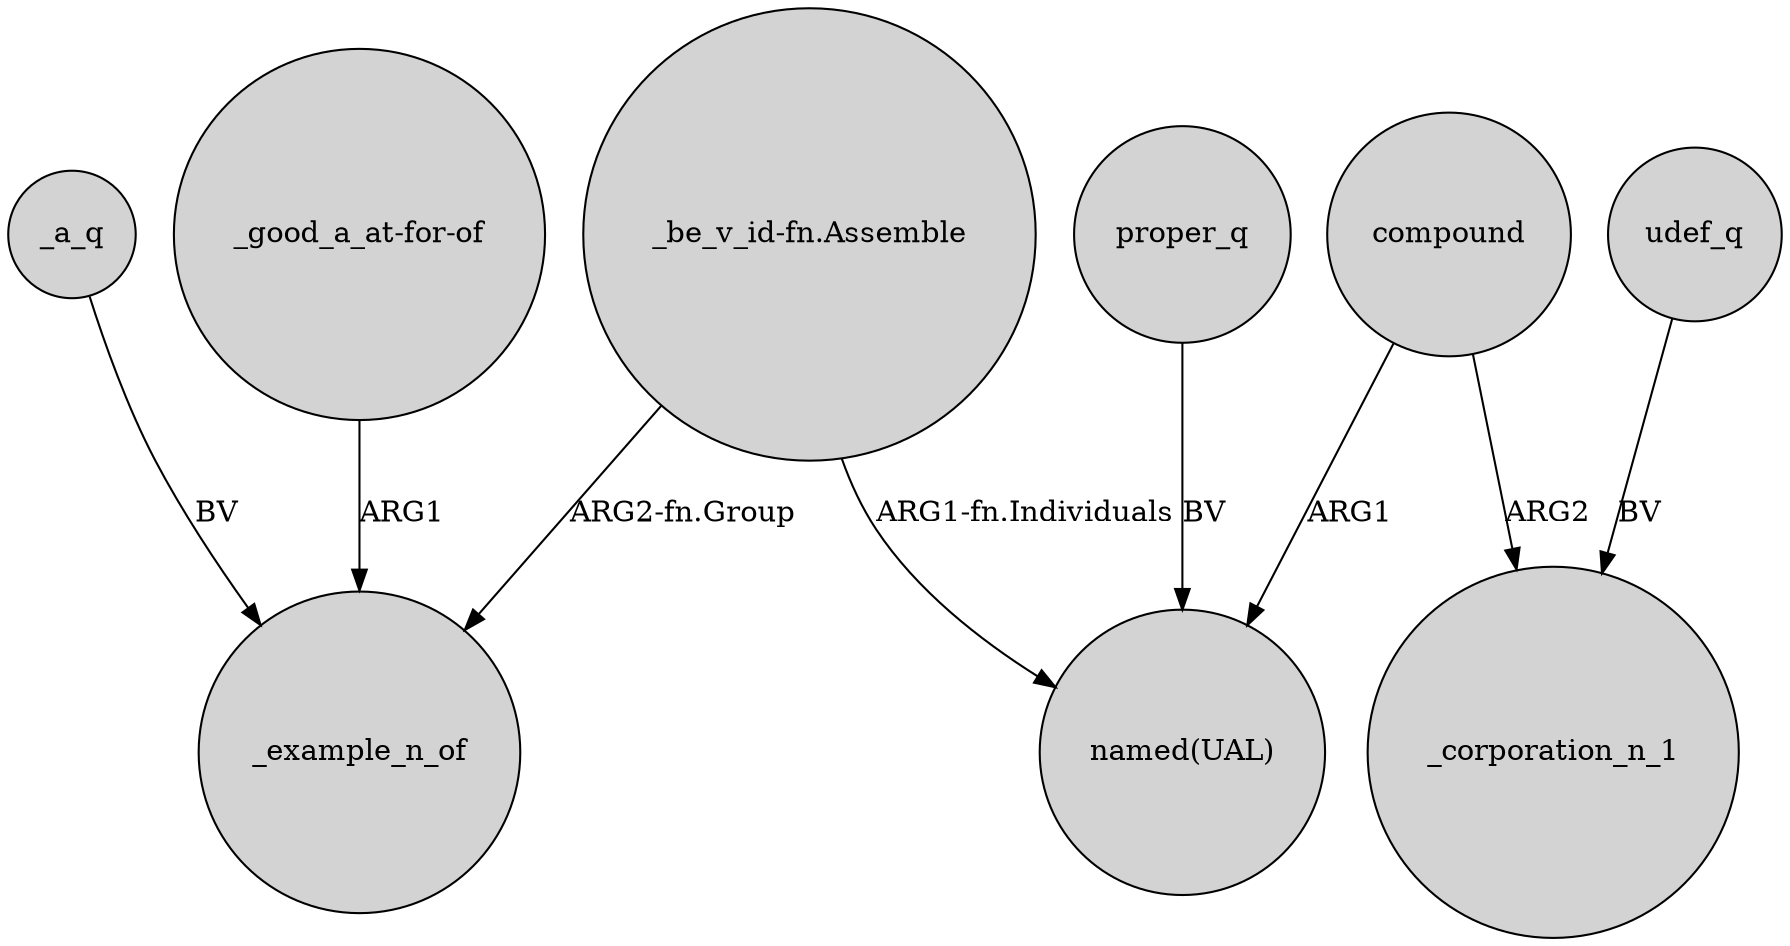 digraph {
	node [shape=circle style=filled]
	_a_q -> _example_n_of [label=BV]
	udef_q -> _corporation_n_1 [label=BV]
	compound -> _corporation_n_1 [label=ARG2]
	"_be_v_id-fn.Assemble" -> _example_n_of [label="ARG2-fn.Group"]
	compound -> "named(UAL)" [label=ARG1]
	"_be_v_id-fn.Assemble" -> "named(UAL)" [label="ARG1-fn.Individuals"]
	proper_q -> "named(UAL)" [label=BV]
	"_good_a_at-for-of" -> _example_n_of [label=ARG1]
}
